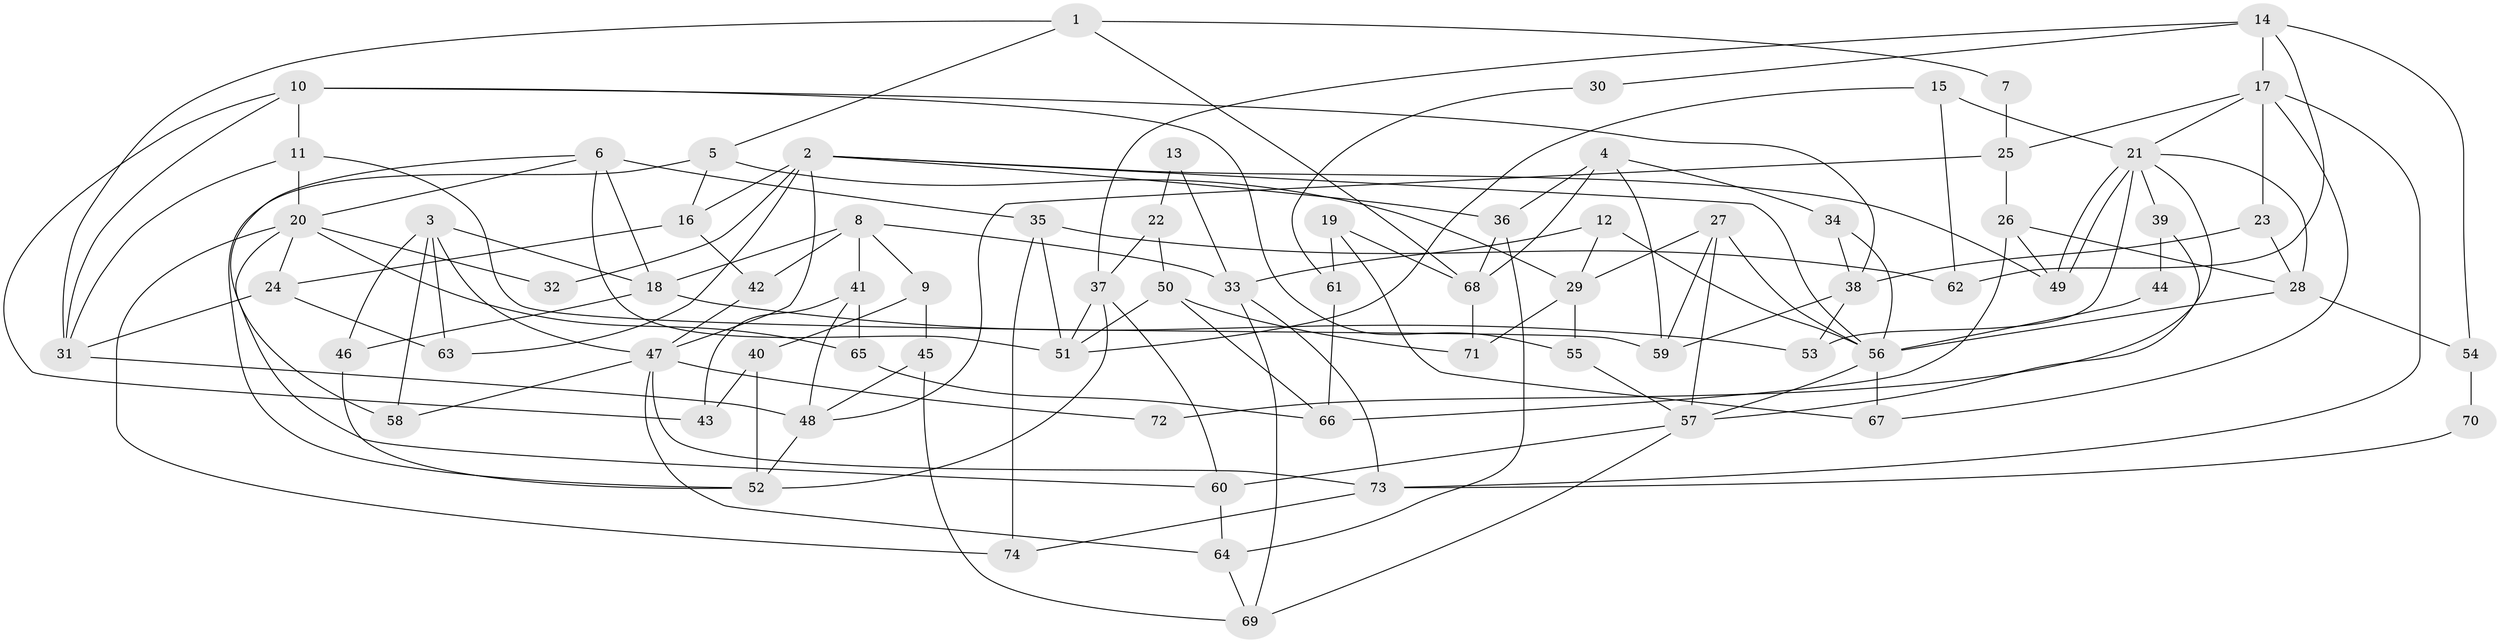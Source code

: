 // Generated by graph-tools (version 1.1) at 2025/50/03/09/25 03:50:09]
// undirected, 74 vertices, 148 edges
graph export_dot {
graph [start="1"]
  node [color=gray90,style=filled];
  1;
  2;
  3;
  4;
  5;
  6;
  7;
  8;
  9;
  10;
  11;
  12;
  13;
  14;
  15;
  16;
  17;
  18;
  19;
  20;
  21;
  22;
  23;
  24;
  25;
  26;
  27;
  28;
  29;
  30;
  31;
  32;
  33;
  34;
  35;
  36;
  37;
  38;
  39;
  40;
  41;
  42;
  43;
  44;
  45;
  46;
  47;
  48;
  49;
  50;
  51;
  52;
  53;
  54;
  55;
  56;
  57;
  58;
  59;
  60;
  61;
  62;
  63;
  64;
  65;
  66;
  67;
  68;
  69;
  70;
  71;
  72;
  73;
  74;
  1 -- 5;
  1 -- 31;
  1 -- 7;
  1 -- 68;
  2 -- 56;
  2 -- 47;
  2 -- 16;
  2 -- 32;
  2 -- 36;
  2 -- 49;
  2 -- 63;
  3 -- 58;
  3 -- 63;
  3 -- 18;
  3 -- 46;
  3 -- 47;
  4 -- 59;
  4 -- 68;
  4 -- 34;
  4 -- 36;
  5 -- 16;
  5 -- 29;
  5 -- 52;
  6 -- 35;
  6 -- 18;
  6 -- 20;
  6 -- 51;
  6 -- 58;
  7 -- 25;
  8 -- 18;
  8 -- 42;
  8 -- 9;
  8 -- 33;
  8 -- 41;
  9 -- 40;
  9 -- 45;
  10 -- 55;
  10 -- 38;
  10 -- 11;
  10 -- 31;
  10 -- 43;
  11 -- 31;
  11 -- 20;
  11 -- 59;
  12 -- 29;
  12 -- 33;
  12 -- 56;
  13 -- 22;
  13 -- 33;
  14 -- 17;
  14 -- 37;
  14 -- 30;
  14 -- 54;
  14 -- 62;
  15 -- 51;
  15 -- 62;
  15 -- 21;
  16 -- 24;
  16 -- 42;
  17 -- 21;
  17 -- 73;
  17 -- 23;
  17 -- 25;
  17 -- 67;
  18 -- 53;
  18 -- 46;
  19 -- 67;
  19 -- 68;
  19 -- 61;
  20 -- 24;
  20 -- 32;
  20 -- 60;
  20 -- 65;
  20 -- 74;
  21 -- 49;
  21 -- 49;
  21 -- 28;
  21 -- 39;
  21 -- 53;
  21 -- 72;
  22 -- 50;
  22 -- 37;
  23 -- 28;
  23 -- 38;
  24 -- 31;
  24 -- 63;
  25 -- 26;
  25 -- 48;
  26 -- 49;
  26 -- 28;
  26 -- 66;
  27 -- 56;
  27 -- 59;
  27 -- 29;
  27 -- 57;
  28 -- 56;
  28 -- 54;
  29 -- 71;
  29 -- 55;
  30 -- 61;
  31 -- 48;
  33 -- 69;
  33 -- 73;
  34 -- 56;
  34 -- 38;
  35 -- 74;
  35 -- 51;
  35 -- 62;
  36 -- 64;
  36 -- 68;
  37 -- 60;
  37 -- 52;
  37 -- 51;
  38 -- 53;
  38 -- 59;
  39 -- 57;
  39 -- 44;
  40 -- 52;
  40 -- 43;
  41 -- 48;
  41 -- 43;
  41 -- 65;
  42 -- 47;
  44 -- 56;
  45 -- 48;
  45 -- 69;
  46 -- 52;
  47 -- 64;
  47 -- 58;
  47 -- 72;
  47 -- 73;
  48 -- 52;
  50 -- 66;
  50 -- 51;
  50 -- 71;
  54 -- 70;
  55 -- 57;
  56 -- 57;
  56 -- 67;
  57 -- 69;
  57 -- 60;
  60 -- 64;
  61 -- 66;
  64 -- 69;
  65 -- 66;
  68 -- 71;
  70 -- 73;
  73 -- 74;
}

